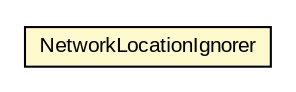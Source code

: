 #!/usr/local/bin/dot
#
# Class diagram 
# Generated by UMLGraph version R5_6-24-gf6e263 (http://www.umlgraph.org/)
#

digraph G {
	edge [fontname="arial",fontsize=10,labelfontname="arial",labelfontsize=10];
	node [fontname="arial",fontsize=10,shape=plaintext];
	nodesep=0.25;
	ranksep=0.5;
	// org.osmdroid.util.NetworkLocationIgnorer
	c40046 [label=<<table title="org.osmdroid.util.NetworkLocationIgnorer" border="0" cellborder="1" cellspacing="0" cellpadding="2" port="p" bgcolor="lemonChiffon" href="./NetworkLocationIgnorer.html">
		<tr><td><table border="0" cellspacing="0" cellpadding="1">
<tr><td align="center" balign="center"> NetworkLocationIgnorer </td></tr>
		</table></td></tr>
		</table>>, URL="./NetworkLocationIgnorer.html", fontname="arial", fontcolor="black", fontsize=10.0];
}

